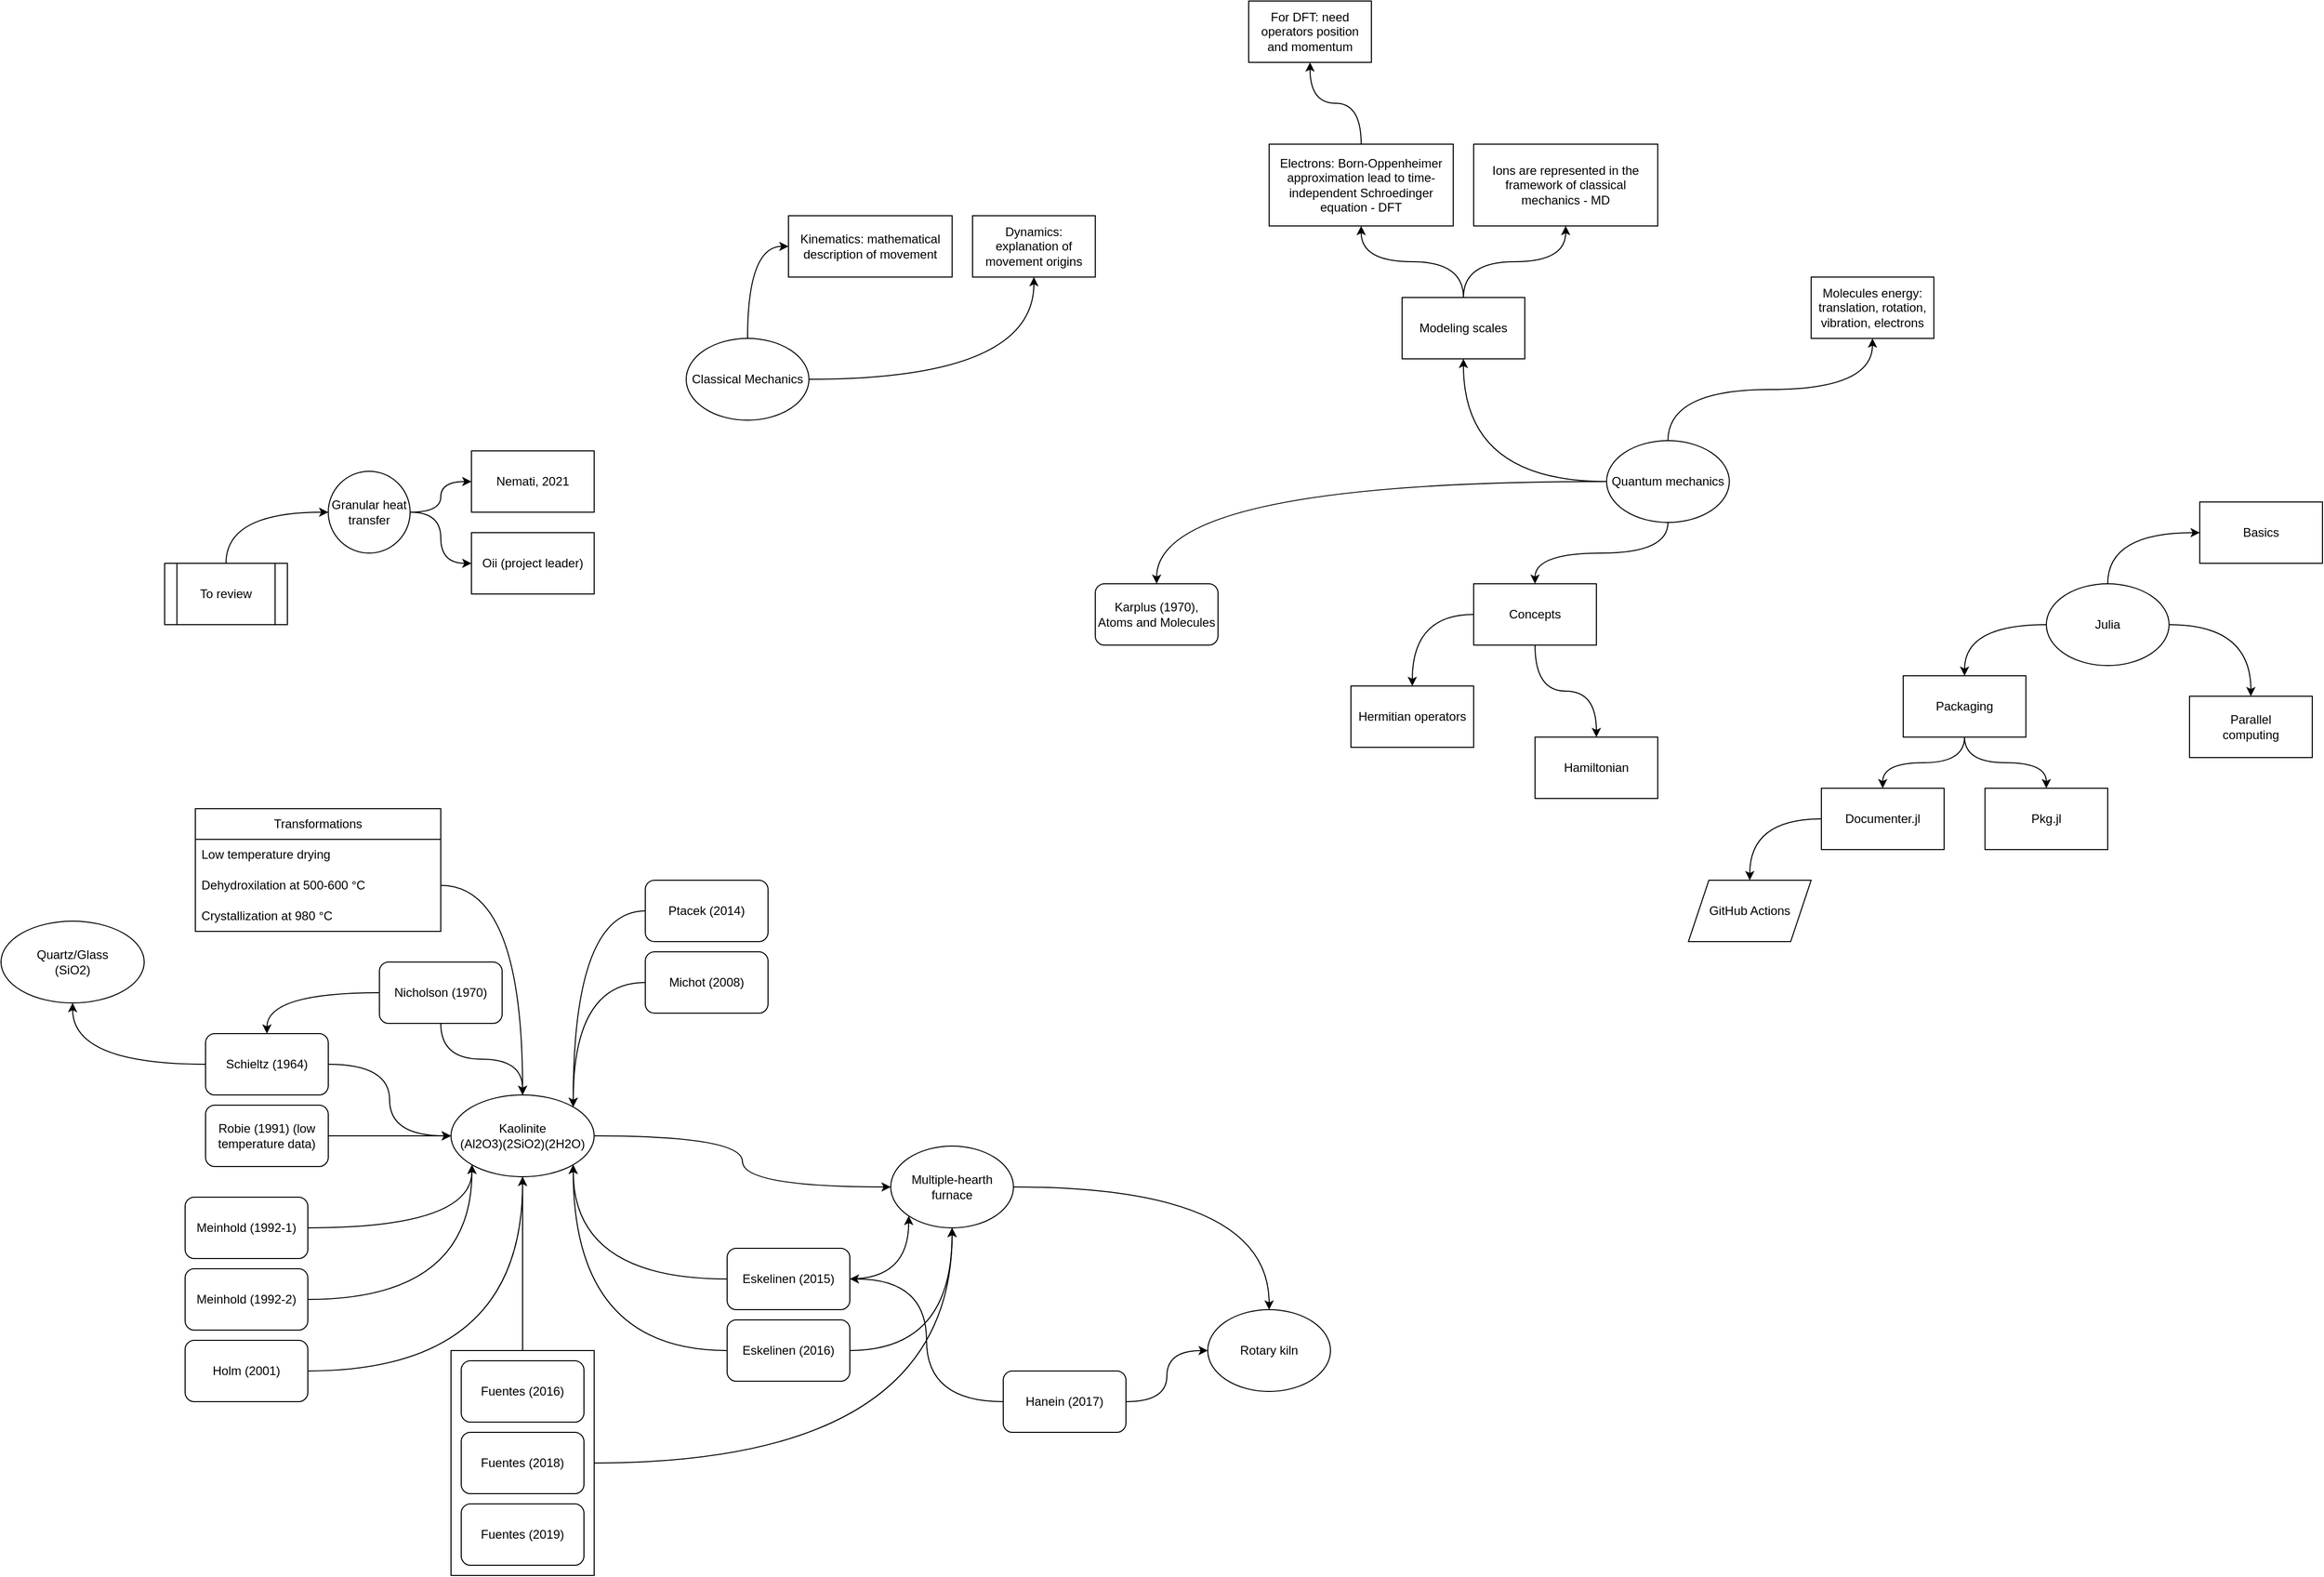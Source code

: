 <mxfile version="22.1.3" type="github">
  <diagram name="Page-1" id="tNx86WEGERc1XLciAWc1">
    <mxGraphModel dx="1434" dy="750" grid="1" gridSize="10" guides="1" tooltips="1" connect="1" arrows="1" fold="1" page="1" pageScale="1" pageWidth="4681" pageHeight="3300" math="0" shadow="0">
      <root>
        <mxCell id="0" />
        <mxCell id="1" parent="0" />
        <mxCell id="3hXHIrawqCX14PC-SLRN-3" style="edgeStyle=orthogonalEdgeStyle;rounded=0;orthogonalLoop=1;jettySize=auto;html=1;exitX=0.5;exitY=0;exitDx=0;exitDy=0;curved=1;" parent="1" source="3hXHIrawqCX14PC-SLRN-1" target="3hXHIrawqCX14PC-SLRN-2" edge="1">
          <mxGeometry relative="1" as="geometry" />
        </mxCell>
        <mxCell id="TqPIP2dE-nrRqcoiC80p-8" style="edgeStyle=orthogonalEdgeStyle;rounded=0;orthogonalLoop=1;jettySize=auto;html=1;entryX=0.5;entryY=1;entryDx=0;entryDy=0;curved=1;" parent="1" source="3hXHIrawqCX14PC-SLRN-1" target="TqPIP2dE-nrRqcoiC80p-7" edge="1">
          <mxGeometry relative="1" as="geometry" />
        </mxCell>
        <mxCell id="TqPIP2dE-nrRqcoiC80p-18" style="edgeStyle=orthogonalEdgeStyle;curved=1;rounded=0;orthogonalLoop=1;jettySize=auto;html=1;exitX=0.5;exitY=1;exitDx=0;exitDy=0;" parent="1" source="3hXHIrawqCX14PC-SLRN-1" target="TqPIP2dE-nrRqcoiC80p-15" edge="1">
          <mxGeometry relative="1" as="geometry" />
        </mxCell>
        <mxCell id="TqPIP2dE-nrRqcoiC80p-22" style="edgeStyle=orthogonalEdgeStyle;curved=1;rounded=0;orthogonalLoop=1;jettySize=auto;html=1;" parent="1" source="3hXHIrawqCX14PC-SLRN-1" target="TqPIP2dE-nrRqcoiC80p-20" edge="1">
          <mxGeometry relative="1" as="geometry" />
        </mxCell>
        <mxCell id="3hXHIrawqCX14PC-SLRN-1" value="Quantum mechanics" style="ellipse;whiteSpace=wrap;html=1;" parent="1" vertex="1">
          <mxGeometry x="2400" y="1730" width="120" height="80" as="geometry" />
        </mxCell>
        <mxCell id="3hXHIrawqCX14PC-SLRN-2" value="Molecules energy: translation, rotation, vibration, electrons" style="rounded=0;whiteSpace=wrap;html=1;" parent="1" vertex="1">
          <mxGeometry x="2600" y="1570" width="120" height="60" as="geometry" />
        </mxCell>
        <mxCell id="TqPIP2dE-nrRqcoiC80p-4" style="edgeStyle=orthogonalEdgeStyle;rounded=0;orthogonalLoop=1;jettySize=auto;html=1;exitX=0.5;exitY=0;exitDx=0;exitDy=0;entryX=0;entryY=0.5;entryDx=0;entryDy=0;curved=1;" parent="1" source="TqPIP2dE-nrRqcoiC80p-1" target="TqPIP2dE-nrRqcoiC80p-2" edge="1">
          <mxGeometry relative="1" as="geometry" />
        </mxCell>
        <mxCell id="TqPIP2dE-nrRqcoiC80p-5" style="edgeStyle=orthogonalEdgeStyle;rounded=0;orthogonalLoop=1;jettySize=auto;html=1;curved=1;" parent="1" source="TqPIP2dE-nrRqcoiC80p-1" target="TqPIP2dE-nrRqcoiC80p-3" edge="1">
          <mxGeometry relative="1" as="geometry" />
        </mxCell>
        <mxCell id="TqPIP2dE-nrRqcoiC80p-1" value="Classical Mechanics" style="ellipse;whiteSpace=wrap;html=1;" parent="1" vertex="1">
          <mxGeometry x="1500" y="1630" width="120" height="80" as="geometry" />
        </mxCell>
        <mxCell id="TqPIP2dE-nrRqcoiC80p-2" value="Kinematics: mathematical description of movement" style="rounded=0;whiteSpace=wrap;html=1;" parent="1" vertex="1">
          <mxGeometry x="1600" y="1510" width="160" height="60" as="geometry" />
        </mxCell>
        <mxCell id="TqPIP2dE-nrRqcoiC80p-3" value="Dynamics: explanation of movement origins" style="rounded=0;whiteSpace=wrap;html=1;" parent="1" vertex="1">
          <mxGeometry x="1780" y="1510" width="120" height="60" as="geometry" />
        </mxCell>
        <mxCell id="TqPIP2dE-nrRqcoiC80p-14" style="edgeStyle=orthogonalEdgeStyle;rounded=0;orthogonalLoop=1;jettySize=auto;html=1;exitX=0.5;exitY=0;exitDx=0;exitDy=0;curved=1;" parent="1" source="TqPIP2dE-nrRqcoiC80p-6" target="TqPIP2dE-nrRqcoiC80p-13" edge="1">
          <mxGeometry relative="1" as="geometry" />
        </mxCell>
        <mxCell id="TqPIP2dE-nrRqcoiC80p-6" value="Electrons: Born-Oppenheimer approximation lead to time-independent Schroedinger equation - DFT" style="rounded=0;whiteSpace=wrap;html=1;" parent="1" vertex="1">
          <mxGeometry x="2070" y="1440" width="180" height="80" as="geometry" />
        </mxCell>
        <mxCell id="TqPIP2dE-nrRqcoiC80p-9" style="edgeStyle=orthogonalEdgeStyle;rounded=0;orthogonalLoop=1;jettySize=auto;html=1;curved=1;" parent="1" source="TqPIP2dE-nrRqcoiC80p-7" target="TqPIP2dE-nrRqcoiC80p-6" edge="1">
          <mxGeometry relative="1" as="geometry" />
        </mxCell>
        <mxCell id="TqPIP2dE-nrRqcoiC80p-11" style="edgeStyle=orthogonalEdgeStyle;rounded=0;orthogonalLoop=1;jettySize=auto;html=1;curved=1;" parent="1" source="TqPIP2dE-nrRqcoiC80p-7" target="TqPIP2dE-nrRqcoiC80p-10" edge="1">
          <mxGeometry relative="1" as="geometry" />
        </mxCell>
        <mxCell id="TqPIP2dE-nrRqcoiC80p-7" value="Modeling scales" style="rounded=0;whiteSpace=wrap;html=1;" parent="1" vertex="1">
          <mxGeometry x="2200" y="1590" width="120" height="60" as="geometry" />
        </mxCell>
        <mxCell id="TqPIP2dE-nrRqcoiC80p-10" value="Ions are represented in the framework of classical mechanics - MD" style="rounded=0;whiteSpace=wrap;html=1;" parent="1" vertex="1">
          <mxGeometry x="2270" y="1440" width="180" height="80" as="geometry" />
        </mxCell>
        <mxCell id="TqPIP2dE-nrRqcoiC80p-13" value="For DFT: need operators position and momentum" style="rounded=0;whiteSpace=wrap;html=1;" parent="1" vertex="1">
          <mxGeometry x="2050" y="1300" width="120" height="60" as="geometry" />
        </mxCell>
        <mxCell id="TqPIP2dE-nrRqcoiC80p-17" style="edgeStyle=orthogonalEdgeStyle;curved=1;rounded=0;orthogonalLoop=1;jettySize=auto;html=1;exitX=0;exitY=0.5;exitDx=0;exitDy=0;" parent="1" source="TqPIP2dE-nrRqcoiC80p-15" target="TqPIP2dE-nrRqcoiC80p-16" edge="1">
          <mxGeometry relative="1" as="geometry" />
        </mxCell>
        <mxCell id="TqPIP2dE-nrRqcoiC80p-24" style="edgeStyle=orthogonalEdgeStyle;curved=1;rounded=0;orthogonalLoop=1;jettySize=auto;html=1;" parent="1" source="TqPIP2dE-nrRqcoiC80p-15" target="TqPIP2dE-nrRqcoiC80p-23" edge="1">
          <mxGeometry relative="1" as="geometry" />
        </mxCell>
        <mxCell id="TqPIP2dE-nrRqcoiC80p-15" value="Concepts" style="rounded=0;whiteSpace=wrap;html=1;" parent="1" vertex="1">
          <mxGeometry x="2270" y="1870" width="120" height="60" as="geometry" />
        </mxCell>
        <mxCell id="TqPIP2dE-nrRqcoiC80p-16" value="Hermitian operators" style="rounded=0;whiteSpace=wrap;html=1;" parent="1" vertex="1">
          <mxGeometry x="2150" y="1970" width="120" height="60" as="geometry" />
        </mxCell>
        <mxCell id="TqPIP2dE-nrRqcoiC80p-20" value="Karplus (1970), Atoms and Molecules" style="rounded=1;whiteSpace=wrap;html=1;" parent="1" vertex="1">
          <mxGeometry x="1900" y="1870" width="120" height="60" as="geometry" />
        </mxCell>
        <mxCell id="TqPIP2dE-nrRqcoiC80p-23" value="Hamiltonian" style="rounded=0;whiteSpace=wrap;html=1;" parent="1" vertex="1">
          <mxGeometry x="2330" y="2020" width="120" height="60" as="geometry" />
        </mxCell>
        <mxCell id="7mW2jRSYt9szHhjCyHMU-4" style="edgeStyle=orthogonalEdgeStyle;curved=1;rounded=0;orthogonalLoop=1;jettySize=auto;html=1;exitX=0.5;exitY=0;exitDx=0;exitDy=0;entryX=0;entryY=0.5;entryDx=0;entryDy=0;" parent="1" source="7mW2jRSYt9szHhjCyHMU-1" target="7mW2jRSYt9szHhjCyHMU-2" edge="1">
          <mxGeometry relative="1" as="geometry" />
        </mxCell>
        <mxCell id="7mW2jRSYt9szHhjCyHMU-6" style="edgeStyle=orthogonalEdgeStyle;curved=1;rounded=0;orthogonalLoop=1;jettySize=auto;html=1;" parent="1" source="7mW2jRSYt9szHhjCyHMU-1" target="7mW2jRSYt9szHhjCyHMU-5" edge="1">
          <mxGeometry relative="1" as="geometry" />
        </mxCell>
        <mxCell id="7mW2jRSYt9szHhjCyHMU-8" style="edgeStyle=orthogonalEdgeStyle;rounded=0;orthogonalLoop=1;jettySize=auto;html=1;curved=1;" parent="1" source="7mW2jRSYt9szHhjCyHMU-1" target="7mW2jRSYt9szHhjCyHMU-7" edge="1">
          <mxGeometry relative="1" as="geometry" />
        </mxCell>
        <mxCell id="7mW2jRSYt9szHhjCyHMU-1" value="Julia" style="ellipse;whiteSpace=wrap;html=1;" parent="1" vertex="1">
          <mxGeometry x="2830" y="1870" width="120" height="80" as="geometry" />
        </mxCell>
        <UserObject label="Basics" link="https://juliaacademy.com/courses/enrolled/375479" linkTarget="_blank" id="7mW2jRSYt9szHhjCyHMU-2">
          <mxCell style="rounded=0;whiteSpace=wrap;html=1;" parent="1" vertex="1">
            <mxGeometry x="2980" y="1790" width="120" height="60" as="geometry" />
          </mxCell>
        </UserObject>
        <UserObject label="Parallel&lt;br&gt;computing" link="https://juliaacademy.com/courses/enrolled/552107" linkTarget="_blank" id="7mW2jRSYt9szHhjCyHMU-5">
          <mxCell style="rounded=0;whiteSpace=wrap;html=1;" parent="1" vertex="1">
            <mxGeometry x="2970" y="1980" width="120" height="60" as="geometry" />
          </mxCell>
        </UserObject>
        <mxCell id="7mW2jRSYt9szHhjCyHMU-10" style="edgeStyle=orthogonalEdgeStyle;rounded=0;orthogonalLoop=1;jettySize=auto;html=1;entryX=0.5;entryY=0;entryDx=0;entryDy=0;curved=1;" parent="1" source="7mW2jRSYt9szHhjCyHMU-7" target="7mW2jRSYt9szHhjCyHMU-9" edge="1">
          <mxGeometry relative="1" as="geometry" />
        </mxCell>
        <mxCell id="7mW2jRSYt9szHhjCyHMU-12" style="edgeStyle=orthogonalEdgeStyle;rounded=0;orthogonalLoop=1;jettySize=auto;html=1;entryX=0.5;entryY=0;entryDx=0;entryDy=0;curved=1;" parent="1" source="7mW2jRSYt9szHhjCyHMU-7" target="7mW2jRSYt9szHhjCyHMU-11" edge="1">
          <mxGeometry relative="1" as="geometry" />
        </mxCell>
        <mxCell id="7mW2jRSYt9szHhjCyHMU-7" value="Packaging" style="rounded=0;whiteSpace=wrap;html=1;" parent="1" vertex="1">
          <mxGeometry x="2690" y="1960" width="120" height="60" as="geometry" />
        </mxCell>
        <mxCell id="7mW2jRSYt9szHhjCyHMU-14" style="edgeStyle=orthogonalEdgeStyle;rounded=0;orthogonalLoop=1;jettySize=auto;html=1;entryX=0.5;entryY=0;entryDx=0;entryDy=0;curved=1;" parent="1" source="7mW2jRSYt9szHhjCyHMU-9" target="7mW2jRSYt9szHhjCyHMU-13" edge="1">
          <mxGeometry relative="1" as="geometry" />
        </mxCell>
        <UserObject label="Documenter.jl" link="https://documenter.juliadocs.org/stable/" linkTarget="_blank" id="7mW2jRSYt9szHhjCyHMU-9">
          <mxCell style="rounded=0;whiteSpace=wrap;html=1;" parent="1" vertex="1">
            <mxGeometry x="2610" y="2070" width="120" height="60" as="geometry" />
          </mxCell>
        </UserObject>
        <UserObject label="Pkg.jl" link="https://pkgdocs.julialang.org/v1/" linkTarget="_blank" id="7mW2jRSYt9szHhjCyHMU-11">
          <mxCell style="rounded=0;whiteSpace=wrap;html=1;" parent="1" vertex="1">
            <mxGeometry x="2770" y="2070" width="120" height="60" as="geometry" />
          </mxCell>
        </UserObject>
        <UserObject label="GitHub Actions" link="https://docs.github.com/en/actions/learn-github-actions" linkTarget="_blank" id="7mW2jRSYt9szHhjCyHMU-13">
          <mxCell style="shape=parallelogram;perimeter=parallelogramPerimeter;whiteSpace=wrap;html=1;fixedSize=1;" parent="1" vertex="1">
            <mxGeometry x="2480" y="2160" width="120" height="60" as="geometry" />
          </mxCell>
        </UserObject>
        <mxCell id="QDy-FQWbMPKasR52hYSL-4" style="edgeStyle=orthogonalEdgeStyle;curved=1;rounded=0;orthogonalLoop=1;jettySize=auto;html=1;exitX=0.5;exitY=0;exitDx=0;exitDy=0;entryX=0;entryY=0.5;entryDx=0;entryDy=0;" parent="1" source="QDy-FQWbMPKasR52hYSL-2" target="QDy-FQWbMPKasR52hYSL-3" edge="1">
          <mxGeometry relative="1" as="geometry" />
        </mxCell>
        <mxCell id="QDy-FQWbMPKasR52hYSL-2" value="To review" style="shape=process;whiteSpace=wrap;html=1;backgroundOutline=1;" parent="1" vertex="1">
          <mxGeometry x="990" y="1850" width="120" height="60" as="geometry" />
        </mxCell>
        <mxCell id="QDy-FQWbMPKasR52hYSL-7" style="edgeStyle=orthogonalEdgeStyle;curved=1;rounded=0;orthogonalLoop=1;jettySize=auto;html=1;entryX=0;entryY=0.5;entryDx=0;entryDy=0;" parent="1" source="QDy-FQWbMPKasR52hYSL-3" target="QDy-FQWbMPKasR52hYSL-5" edge="1">
          <mxGeometry relative="1" as="geometry" />
        </mxCell>
        <mxCell id="QDy-FQWbMPKasR52hYSL-8" style="edgeStyle=orthogonalEdgeStyle;curved=1;rounded=0;orthogonalLoop=1;jettySize=auto;html=1;entryX=0;entryY=0.5;entryDx=0;entryDy=0;" parent="1" source="QDy-FQWbMPKasR52hYSL-3" target="QDy-FQWbMPKasR52hYSL-6" edge="1">
          <mxGeometry relative="1" as="geometry" />
        </mxCell>
        <mxCell id="QDy-FQWbMPKasR52hYSL-3" value="Granular heat transfer" style="ellipse;whiteSpace=wrap;html=1;" parent="1" vertex="1">
          <mxGeometry x="1150" y="1760" width="80" height="80" as="geometry" />
        </mxCell>
        <UserObject label="Nemati, 2021" link="https://1drv.ms/b/s!Ar4x-UlrYAiZjv4O83J4rxP3v68lgA?e=0grBoP" linkTarget="_blank" id="QDy-FQWbMPKasR52hYSL-5">
          <mxCell style="rounded=0;whiteSpace=wrap;html=1;" parent="1" vertex="1">
            <mxGeometry x="1290" y="1740" width="120" height="60" as="geometry" />
          </mxCell>
        </UserObject>
        <UserObject label="Oii (project leader)" link="https://www.eng.ed.ac.uk/research/projects/multi-scale-approach-characterising-fluid-contribution-conductive-heat-transfer" linkTarget="_blank" id="QDy-FQWbMPKasR52hYSL-6">
          <mxCell style="rounded=0;whiteSpace=wrap;html=1;" parent="1" vertex="1">
            <mxGeometry x="1290" y="1820" width="120" height="60" as="geometry" />
          </mxCell>
        </UserObject>
        <mxCell id="tdlnybzZ0rQNsdedE5Ah-23" style="edgeStyle=orthogonalEdgeStyle;curved=1;rounded=0;orthogonalLoop=1;jettySize=auto;html=1;entryX=0;entryY=0.5;entryDx=0;entryDy=0;" edge="1" parent="1" source="tdlnybzZ0rQNsdedE5Ah-1" target="tdlnybzZ0rQNsdedE5Ah-22">
          <mxGeometry relative="1" as="geometry" />
        </mxCell>
        <mxCell id="tdlnybzZ0rQNsdedE5Ah-1" value="Kaolinite&lt;br&gt;(Al2O3)(2SiO2)(2H2O)" style="ellipse;whiteSpace=wrap;html=1;" vertex="1" parent="1">
          <mxGeometry x="1270" y="2370" width="140" height="80" as="geometry" />
        </mxCell>
        <mxCell id="tdlnybzZ0rQNsdedE5Ah-3" style="edgeStyle=orthogonalEdgeStyle;rounded=0;orthogonalLoop=1;jettySize=auto;html=1;entryX=0;entryY=0.5;entryDx=0;entryDy=0;curved=1;" edge="1" parent="1" source="tdlnybzZ0rQNsdedE5Ah-2" target="tdlnybzZ0rQNsdedE5Ah-1">
          <mxGeometry relative="1" as="geometry" />
        </mxCell>
        <mxCell id="tdlnybzZ0rQNsdedE5Ah-14" style="edgeStyle=orthogonalEdgeStyle;curved=1;rounded=0;orthogonalLoop=1;jettySize=auto;html=1;entryX=0.5;entryY=1;entryDx=0;entryDy=0;" edge="1" parent="1" source="tdlnybzZ0rQNsdedE5Ah-2" target="tdlnybzZ0rQNsdedE5Ah-13">
          <mxGeometry relative="1" as="geometry" />
        </mxCell>
        <mxCell id="tdlnybzZ0rQNsdedE5Ah-2" value="Schieltz (1964)" style="rounded=1;whiteSpace=wrap;html=1;" vertex="1" parent="1">
          <mxGeometry x="1030" y="2310" width="120" height="60" as="geometry" />
        </mxCell>
        <mxCell id="tdlnybzZ0rQNsdedE5Ah-6" value="Transformations" style="swimlane;fontStyle=0;childLayout=stackLayout;horizontal=1;startSize=30;horizontalStack=0;resizeParent=1;resizeParentMax=0;resizeLast=0;collapsible=1;marginBottom=0;whiteSpace=wrap;html=1;" vertex="1" parent="1">
          <mxGeometry x="1020" y="2090" width="240" height="120" as="geometry" />
        </mxCell>
        <mxCell id="tdlnybzZ0rQNsdedE5Ah-7" value="Low temperature drying" style="text;strokeColor=none;fillColor=none;align=left;verticalAlign=middle;spacingLeft=4;spacingRight=4;overflow=hidden;points=[[0,0.5],[1,0.5]];portConstraint=eastwest;rotatable=0;whiteSpace=wrap;html=1;" vertex="1" parent="tdlnybzZ0rQNsdedE5Ah-6">
          <mxGeometry y="30" width="240" height="30" as="geometry" />
        </mxCell>
        <mxCell id="tdlnybzZ0rQNsdedE5Ah-8" value="Dehydroxilation at 500-600 °C" style="text;strokeColor=none;fillColor=none;align=left;verticalAlign=middle;spacingLeft=4;spacingRight=4;overflow=hidden;points=[[0,0.5],[1,0.5]];portConstraint=eastwest;rotatable=0;whiteSpace=wrap;html=1;" vertex="1" parent="tdlnybzZ0rQNsdedE5Ah-6">
          <mxGeometry y="60" width="240" height="30" as="geometry" />
        </mxCell>
        <mxCell id="tdlnybzZ0rQNsdedE5Ah-9" value="Crystallization at 980 °C" style="text;strokeColor=none;fillColor=none;align=left;verticalAlign=middle;spacingLeft=4;spacingRight=4;overflow=hidden;points=[[0,0.5],[1,0.5]];portConstraint=eastwest;rotatable=0;whiteSpace=wrap;html=1;" vertex="1" parent="tdlnybzZ0rQNsdedE5Ah-6">
          <mxGeometry y="90" width="240" height="30" as="geometry" />
        </mxCell>
        <mxCell id="tdlnybzZ0rQNsdedE5Ah-10" style="edgeStyle=orthogonalEdgeStyle;curved=1;rounded=0;orthogonalLoop=1;jettySize=auto;html=1;entryX=0.5;entryY=0;entryDx=0;entryDy=0;" edge="1" parent="1" source="tdlnybzZ0rQNsdedE5Ah-8" target="tdlnybzZ0rQNsdedE5Ah-1">
          <mxGeometry relative="1" as="geometry" />
        </mxCell>
        <mxCell id="tdlnybzZ0rQNsdedE5Ah-12" style="edgeStyle=orthogonalEdgeStyle;curved=1;rounded=0;orthogonalLoop=1;jettySize=auto;html=1;entryX=0;entryY=0.5;entryDx=0;entryDy=0;" edge="1" parent="1" source="tdlnybzZ0rQNsdedE5Ah-11" target="tdlnybzZ0rQNsdedE5Ah-1">
          <mxGeometry relative="1" as="geometry" />
        </mxCell>
        <UserObject label="Robie (1991) (low temperature data)" link="https://doi.org/10.135/CCMN.1991.039" linkTarget="_blank" id="tdlnybzZ0rQNsdedE5Ah-11">
          <mxCell style="rounded=1;whiteSpace=wrap;html=1;" vertex="1" parent="1">
            <mxGeometry x="1030" y="2380" width="120" height="60" as="geometry" />
          </mxCell>
        </UserObject>
        <mxCell id="tdlnybzZ0rQNsdedE5Ah-13" value="Quartz/Glass&lt;br&gt;(SiO2)" style="ellipse;whiteSpace=wrap;html=1;" vertex="1" parent="1">
          <mxGeometry x="830" y="2200" width="140" height="80" as="geometry" />
        </mxCell>
        <mxCell id="tdlnybzZ0rQNsdedE5Ah-16" style="edgeStyle=orthogonalEdgeStyle;curved=1;rounded=0;orthogonalLoop=1;jettySize=auto;html=1;" edge="1" parent="1" source="tdlnybzZ0rQNsdedE5Ah-15" target="tdlnybzZ0rQNsdedE5Ah-1">
          <mxGeometry relative="1" as="geometry" />
        </mxCell>
        <mxCell id="tdlnybzZ0rQNsdedE5Ah-17" style="edgeStyle=orthogonalEdgeStyle;curved=1;rounded=0;orthogonalLoop=1;jettySize=auto;html=1;" edge="1" parent="1" source="tdlnybzZ0rQNsdedE5Ah-15" target="tdlnybzZ0rQNsdedE5Ah-2">
          <mxGeometry relative="1" as="geometry" />
        </mxCell>
        <UserObject label="Nicholson (1970)" link="https://doi.org/10.111/j.1151-2916.197.tb12084.x" linkTarget="_blank" id="tdlnybzZ0rQNsdedE5Ah-15">
          <mxCell style="rounded=1;whiteSpace=wrap;html=1;" vertex="1" parent="1">
            <mxGeometry x="1200" y="2240" width="120" height="60" as="geometry" />
          </mxCell>
        </UserObject>
        <mxCell id="tdlnybzZ0rQNsdedE5Ah-19" style="edgeStyle=orthogonalEdgeStyle;curved=1;rounded=0;orthogonalLoop=1;jettySize=auto;html=1;entryX=0;entryY=1;entryDx=0;entryDy=0;" edge="1" parent="1" source="tdlnybzZ0rQNsdedE5Ah-18" target="tdlnybzZ0rQNsdedE5Ah-1">
          <mxGeometry relative="1" as="geometry">
            <Array as="points">
              <mxPoint x="1291" y="2570" />
            </Array>
          </mxGeometry>
        </mxCell>
        <UserObject label="Meinhold (1992-2)" link="https://doi.org/10.104/JM9920200913" linkTarget="_blank" id="tdlnybzZ0rQNsdedE5Ah-18">
          <mxCell style="rounded=1;whiteSpace=wrap;html=1;" vertex="1" parent="1">
            <mxGeometry x="1010" y="2540" width="120" height="60" as="geometry" />
          </mxCell>
        </UserObject>
        <mxCell id="tdlnybzZ0rQNsdedE5Ah-21" style="edgeStyle=orthogonalEdgeStyle;curved=1;rounded=0;orthogonalLoop=1;jettySize=auto;html=1;entryX=0;entryY=1;entryDx=0;entryDy=0;" edge="1" parent="1" source="tdlnybzZ0rQNsdedE5Ah-20" target="tdlnybzZ0rQNsdedE5Ah-1">
          <mxGeometry relative="1" as="geometry" />
        </mxCell>
        <UserObject label="Meinhold (1992-1)" link="https://doi.org/10.101/BF01979617" linkTarget="_blank" id="tdlnybzZ0rQNsdedE5Ah-20">
          <mxCell style="rounded=1;whiteSpace=wrap;html=1;" vertex="1" parent="1">
            <mxGeometry x="1010" y="2470" width="120" height="60" as="geometry" />
          </mxCell>
        </UserObject>
        <mxCell id="tdlnybzZ0rQNsdedE5Ah-51" style="edgeStyle=orthogonalEdgeStyle;curved=1;rounded=0;orthogonalLoop=1;jettySize=auto;html=1;" edge="1" parent="1" source="tdlnybzZ0rQNsdedE5Ah-22" target="tdlnybzZ0rQNsdedE5Ah-50">
          <mxGeometry relative="1" as="geometry" />
        </mxCell>
        <mxCell id="tdlnybzZ0rQNsdedE5Ah-22" value="Multiple-hearth furnace" style="ellipse;whiteSpace=wrap;html=1;" vertex="1" parent="1">
          <mxGeometry x="1700" y="2420" width="120" height="80" as="geometry" />
        </mxCell>
        <mxCell id="tdlnybzZ0rQNsdedE5Ah-25" style="edgeStyle=orthogonalEdgeStyle;curved=1;rounded=0;orthogonalLoop=1;jettySize=auto;html=1;entryX=0.5;entryY=1;entryDx=0;entryDy=0;" edge="1" parent="1" source="tdlnybzZ0rQNsdedE5Ah-24" target="tdlnybzZ0rQNsdedE5Ah-1">
          <mxGeometry relative="1" as="geometry" />
        </mxCell>
        <UserObject label="Holm (2001)" link="https://doi.org/10.104/B010031P" linkTarget="_blank" id="tdlnybzZ0rQNsdedE5Ah-24">
          <mxCell style="rounded=1;whiteSpace=wrap;html=1;" vertex="1" parent="1">
            <mxGeometry x="1010" y="2610" width="120" height="60" as="geometry" />
          </mxCell>
        </UserObject>
        <mxCell id="tdlnybzZ0rQNsdedE5Ah-27" style="edgeStyle=orthogonalEdgeStyle;curved=1;rounded=0;orthogonalLoop=1;jettySize=auto;html=1;entryX=1;entryY=0;entryDx=0;entryDy=0;" edge="1" parent="1" source="tdlnybzZ0rQNsdedE5Ah-26" target="tdlnybzZ0rQNsdedE5Ah-1">
          <mxGeometry relative="1" as="geometry" />
        </mxCell>
        <UserObject label="Ptacek (2014)" link="https://doi.org/10.102/j.powtec.2014.05.047" linkTarget="_blank" id="tdlnybzZ0rQNsdedE5Ah-26">
          <mxCell style="rounded=1;whiteSpace=wrap;html=1;" vertex="1" parent="1">
            <mxGeometry x="1460" y="2160" width="120" height="60" as="geometry" />
          </mxCell>
        </UserObject>
        <mxCell id="tdlnybzZ0rQNsdedE5Ah-29" style="edgeStyle=orthogonalEdgeStyle;curved=1;rounded=0;orthogonalLoop=1;jettySize=auto;html=1;entryX=1;entryY=0;entryDx=0;entryDy=0;" edge="1" parent="1" source="tdlnybzZ0rQNsdedE5Ah-28" target="tdlnybzZ0rQNsdedE5Ah-1">
          <mxGeometry relative="1" as="geometry" />
        </mxCell>
        <UserObject label="Michot (2008)" link="https://doi.org/10.102/j.jeurceramsoc.2008.04.007" linkTarget="_blank" id="tdlnybzZ0rQNsdedE5Ah-28">
          <mxCell style="rounded=1;whiteSpace=wrap;html=1;" vertex="1" parent="1">
            <mxGeometry x="1460" y="2230" width="120" height="60" as="geometry" />
          </mxCell>
        </UserObject>
        <mxCell id="tdlnybzZ0rQNsdedE5Ah-33" style="edgeStyle=orthogonalEdgeStyle;curved=1;rounded=0;orthogonalLoop=1;jettySize=auto;html=1;entryX=0;entryY=1;entryDx=0;entryDy=0;" edge="1" parent="1" source="tdlnybzZ0rQNsdedE5Ah-32" target="tdlnybzZ0rQNsdedE5Ah-22">
          <mxGeometry relative="1" as="geometry" />
        </mxCell>
        <mxCell id="tdlnybzZ0rQNsdedE5Ah-39" style="edgeStyle=orthogonalEdgeStyle;curved=1;rounded=0;orthogonalLoop=1;jettySize=auto;html=1;entryX=1;entryY=1;entryDx=0;entryDy=0;" edge="1" parent="1" source="tdlnybzZ0rQNsdedE5Ah-32" target="tdlnybzZ0rQNsdedE5Ah-1">
          <mxGeometry relative="1" as="geometry" />
        </mxCell>
        <UserObject label="Eskelinen (2015)" link="https://doi.org/10.1/aic.14903" linkTarget="_blank" id="tdlnybzZ0rQNsdedE5Ah-32">
          <mxCell style="rounded=1;whiteSpace=wrap;html=1;" vertex="1" parent="1">
            <mxGeometry x="1540" y="2520" width="120" height="60" as="geometry" />
          </mxCell>
        </UserObject>
        <mxCell id="tdlnybzZ0rQNsdedE5Ah-36" style="edgeStyle=orthogonalEdgeStyle;curved=1;rounded=0;orthogonalLoop=1;jettySize=auto;html=1;entryX=0.5;entryY=1;entryDx=0;entryDy=0;" edge="1" parent="1" source="tdlnybzZ0rQNsdedE5Ah-35" target="tdlnybzZ0rQNsdedE5Ah-22">
          <mxGeometry relative="1" as="geometry" />
        </mxCell>
        <mxCell id="tdlnybzZ0rQNsdedE5Ah-38" style="edgeStyle=orthogonalEdgeStyle;curved=1;rounded=0;orthogonalLoop=1;jettySize=auto;html=1;entryX=1;entryY=1;entryDx=0;entryDy=0;" edge="1" parent="1" source="tdlnybzZ0rQNsdedE5Ah-35" target="tdlnybzZ0rQNsdedE5Ah-1">
          <mxGeometry relative="1" as="geometry" />
        </mxCell>
        <UserObject label="Eskelinen (2016)" link="https://doi.org/10.102/j.ifacol.2016.10.120" linkTarget="_blank" id="tdlnybzZ0rQNsdedE5Ah-35">
          <mxCell style="rounded=1;whiteSpace=wrap;html=1;" vertex="1" parent="1">
            <mxGeometry x="1540" y="2590" width="120" height="60" as="geometry" />
          </mxCell>
        </UserObject>
        <mxCell id="tdlnybzZ0rQNsdedE5Ah-45" value="" style="group" vertex="1" connectable="0" parent="1">
          <mxGeometry x="1270" y="2620" width="140" height="220" as="geometry" />
        </mxCell>
        <mxCell id="tdlnybzZ0rQNsdedE5Ah-44" value="" style="rounded=0;whiteSpace=wrap;html=1;" vertex="1" parent="tdlnybzZ0rQNsdedE5Ah-45">
          <mxGeometry width="140" height="220" as="geometry" />
        </mxCell>
        <mxCell id="tdlnybzZ0rQNsdedE5Ah-43" value="" style="group" vertex="1" connectable="0" parent="tdlnybzZ0rQNsdedE5Ah-45">
          <mxGeometry x="10" y="10" width="120" height="200" as="geometry" />
        </mxCell>
        <mxCell id="tdlnybzZ0rQNsdedE5Ah-40" value="Fuentes (2016)" style="rounded=1;whiteSpace=wrap;html=1;" vertex="1" parent="tdlnybzZ0rQNsdedE5Ah-43">
          <mxGeometry width="120" height="60" as="geometry" />
        </mxCell>
        <mxCell id="tdlnybzZ0rQNsdedE5Ah-41" value="Fuentes (2018)" style="rounded=1;whiteSpace=wrap;html=1;" vertex="1" parent="tdlnybzZ0rQNsdedE5Ah-43">
          <mxGeometry y="70" width="120" height="60" as="geometry" />
        </mxCell>
        <mxCell id="tdlnybzZ0rQNsdedE5Ah-42" value="Fuentes (2019)" style="rounded=1;whiteSpace=wrap;html=1;" vertex="1" parent="tdlnybzZ0rQNsdedE5Ah-43">
          <mxGeometry y="140" width="120" height="60" as="geometry" />
        </mxCell>
        <mxCell id="tdlnybzZ0rQNsdedE5Ah-48" style="edgeStyle=orthogonalEdgeStyle;curved=1;rounded=0;orthogonalLoop=1;jettySize=auto;html=1;entryX=0.5;entryY=1;entryDx=0;entryDy=0;" edge="1" parent="1" source="tdlnybzZ0rQNsdedE5Ah-44" target="tdlnybzZ0rQNsdedE5Ah-22">
          <mxGeometry relative="1" as="geometry" />
        </mxCell>
        <mxCell id="tdlnybzZ0rQNsdedE5Ah-49" style="edgeStyle=orthogonalEdgeStyle;curved=1;rounded=0;orthogonalLoop=1;jettySize=auto;html=1;" edge="1" parent="1" source="tdlnybzZ0rQNsdedE5Ah-44" target="tdlnybzZ0rQNsdedE5Ah-1">
          <mxGeometry relative="1" as="geometry" />
        </mxCell>
        <mxCell id="tdlnybzZ0rQNsdedE5Ah-50" value="Rotary kiln" style="ellipse;whiteSpace=wrap;html=1;" vertex="1" parent="1">
          <mxGeometry x="2010" y="2580" width="120" height="80" as="geometry" />
        </mxCell>
        <mxCell id="tdlnybzZ0rQNsdedE5Ah-53" style="edgeStyle=orthogonalEdgeStyle;curved=1;rounded=0;orthogonalLoop=1;jettySize=auto;html=1;" edge="1" parent="1" source="tdlnybzZ0rQNsdedE5Ah-52" target="tdlnybzZ0rQNsdedE5Ah-50">
          <mxGeometry relative="1" as="geometry" />
        </mxCell>
        <mxCell id="tdlnybzZ0rQNsdedE5Ah-54" style="edgeStyle=orthogonalEdgeStyle;curved=1;rounded=0;orthogonalLoop=1;jettySize=auto;html=1;entryX=1;entryY=0.5;entryDx=0;entryDy=0;" edge="1" parent="1" source="tdlnybzZ0rQNsdedE5Ah-52" target="tdlnybzZ0rQNsdedE5Ah-32">
          <mxGeometry relative="1" as="geometry" />
        </mxCell>
        <UserObject label="Hanein (2017)" link="https://doi.org/10.108/17436753.202.1303261" linkTarget="_blank" id="tdlnybzZ0rQNsdedE5Ah-52">
          <mxCell style="rounded=1;whiteSpace=wrap;html=1;" vertex="1" parent="1">
            <mxGeometry x="1810" y="2640" width="120" height="60" as="geometry" />
          </mxCell>
        </UserObject>
      </root>
    </mxGraphModel>
  </diagram>
</mxfile>
